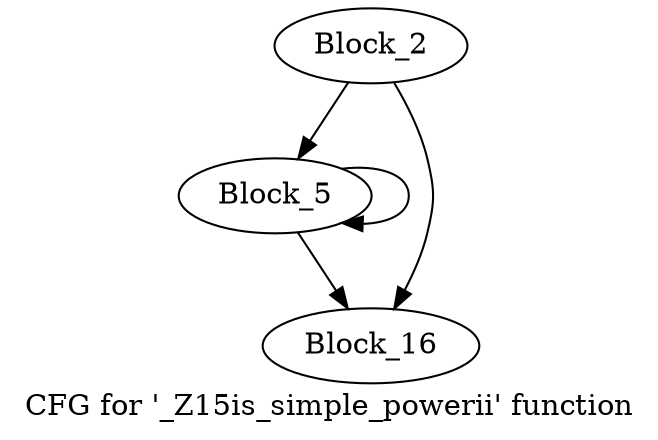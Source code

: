 digraph "CFG for '_Z15is_simple_powerii' function" {
	label="CFG for '_Z15is_simple_powerii' function";

	block_2 [label="Block_2"];
	block_2:s0 -> block_5;
	block_2:s1 -> block_16;
	block_5 [label="Block_5"];
	block_5:s0 -> block_16;
	block_5:s1 -> block_5;
	block_16 [label="Block_16"];
}
